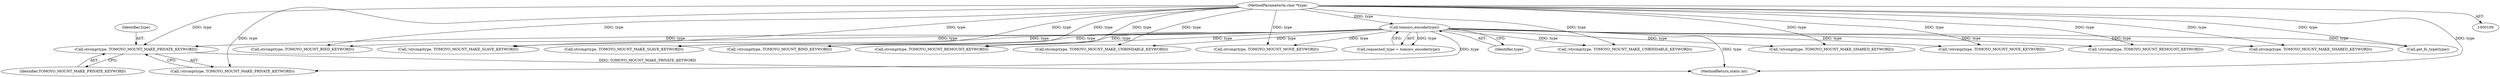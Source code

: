 digraph "0_linux_4e78c724d47e2342aa8fde61f6b8536f662f795f@API" {
"1000197" [label="(Call,strcmp(type, TOMOYO_MOUNT_MAKE_PRIVATE_KEYWORD))"];
"1000113" [label="(MethodParameterIn,char *type)"];
"1000147" [label="(Call,tomoyo_encode(type))"];
"1000389" [label="(MethodReturn,static int)"];
"1000214" [label="(Call,strcmp(type, TOMOYO_MOUNT_BIND_KEYWORD))"];
"1000201" [label="(Call,!strcmp(type, TOMOYO_MOUNT_MAKE_SLAVE_KEYWORD))"];
"1000147" [label="(Call,tomoyo_encode(type))"];
"1000202" [label="(Call,strcmp(type, TOMOYO_MOUNT_MAKE_SLAVE_KEYWORD))"];
"1000198" [label="(Identifier,type)"];
"1000213" [label="(Call,!strcmp(type, TOMOYO_MOUNT_BIND_KEYWORD))"];
"1000184" [label="(Call,strcmp(type, TOMOYO_MOUNT_REMOUNT_KEYWORD))"];
"1000197" [label="(Call,strcmp(type, TOMOYO_MOUNT_MAKE_PRIVATE_KEYWORD))"];
"1000192" [label="(Call,strcmp(type, TOMOYO_MOUNT_MAKE_UNBINDABLE_KEYWORD))"];
"1000218" [label="(Call,strcmp(type, TOMOYO_MOUNT_MOVE_KEYWORD))"];
"1000191" [label="(Call,!strcmp(type, TOMOYO_MOUNT_MAKE_UNBINDABLE_KEYWORD))"];
"1000148" [label="(Identifier,type)"];
"1000183" [label="(Call,!strcmp(type, TOMOYO_MOUNT_REMOUNT_KEYWORD))"];
"1000199" [label="(Identifier,TOMOYO_MOUNT_MAKE_PRIVATE_KEYWORD)"];
"1000113" [label="(MethodParameterIn,char *type)"];
"1000206" [label="(Call,strcmp(type, TOMOYO_MOUNT_MAKE_SHARED_KEYWORD))"];
"1000230" [label="(Call,get_fs_type(type))"];
"1000145" [label="(Call,requested_type = tomoyo_encode(type))"];
"1000205" [label="(Call,!strcmp(type, TOMOYO_MOUNT_MAKE_SHARED_KEYWORD))"];
"1000196" [label="(Call,!strcmp(type, TOMOYO_MOUNT_MAKE_PRIVATE_KEYWORD))"];
"1000217" [label="(Call,!strcmp(type, TOMOYO_MOUNT_MOVE_KEYWORD))"];
"1000197" -> "1000196"  [label="AST: "];
"1000197" -> "1000199"  [label="CFG: "];
"1000198" -> "1000197"  [label="AST: "];
"1000199" -> "1000197"  [label="AST: "];
"1000196" -> "1000197"  [label="CFG: "];
"1000197" -> "1000389"  [label="DDG: TOMOYO_MOUNT_MAKE_PRIVATE_KEYWORD"];
"1000113" -> "1000197"  [label="DDG: type"];
"1000147" -> "1000197"  [label="DDG: type"];
"1000113" -> "1000109"  [label="AST: "];
"1000113" -> "1000389"  [label="DDG: type"];
"1000113" -> "1000147"  [label="DDG: type"];
"1000113" -> "1000183"  [label="DDG: type"];
"1000113" -> "1000184"  [label="DDG: type"];
"1000113" -> "1000191"  [label="DDG: type"];
"1000113" -> "1000192"  [label="DDG: type"];
"1000113" -> "1000196"  [label="DDG: type"];
"1000113" -> "1000201"  [label="DDG: type"];
"1000113" -> "1000202"  [label="DDG: type"];
"1000113" -> "1000205"  [label="DDG: type"];
"1000113" -> "1000206"  [label="DDG: type"];
"1000113" -> "1000213"  [label="DDG: type"];
"1000113" -> "1000214"  [label="DDG: type"];
"1000113" -> "1000217"  [label="DDG: type"];
"1000113" -> "1000218"  [label="DDG: type"];
"1000113" -> "1000230"  [label="DDG: type"];
"1000147" -> "1000145"  [label="AST: "];
"1000147" -> "1000148"  [label="CFG: "];
"1000148" -> "1000147"  [label="AST: "];
"1000145" -> "1000147"  [label="CFG: "];
"1000147" -> "1000389"  [label="DDG: type"];
"1000147" -> "1000145"  [label="DDG: type"];
"1000147" -> "1000183"  [label="DDG: type"];
"1000147" -> "1000184"  [label="DDG: type"];
"1000147" -> "1000191"  [label="DDG: type"];
"1000147" -> "1000192"  [label="DDG: type"];
"1000147" -> "1000196"  [label="DDG: type"];
"1000147" -> "1000201"  [label="DDG: type"];
"1000147" -> "1000202"  [label="DDG: type"];
"1000147" -> "1000205"  [label="DDG: type"];
"1000147" -> "1000206"  [label="DDG: type"];
"1000147" -> "1000213"  [label="DDG: type"];
"1000147" -> "1000214"  [label="DDG: type"];
"1000147" -> "1000217"  [label="DDG: type"];
"1000147" -> "1000218"  [label="DDG: type"];
"1000147" -> "1000230"  [label="DDG: type"];
}
